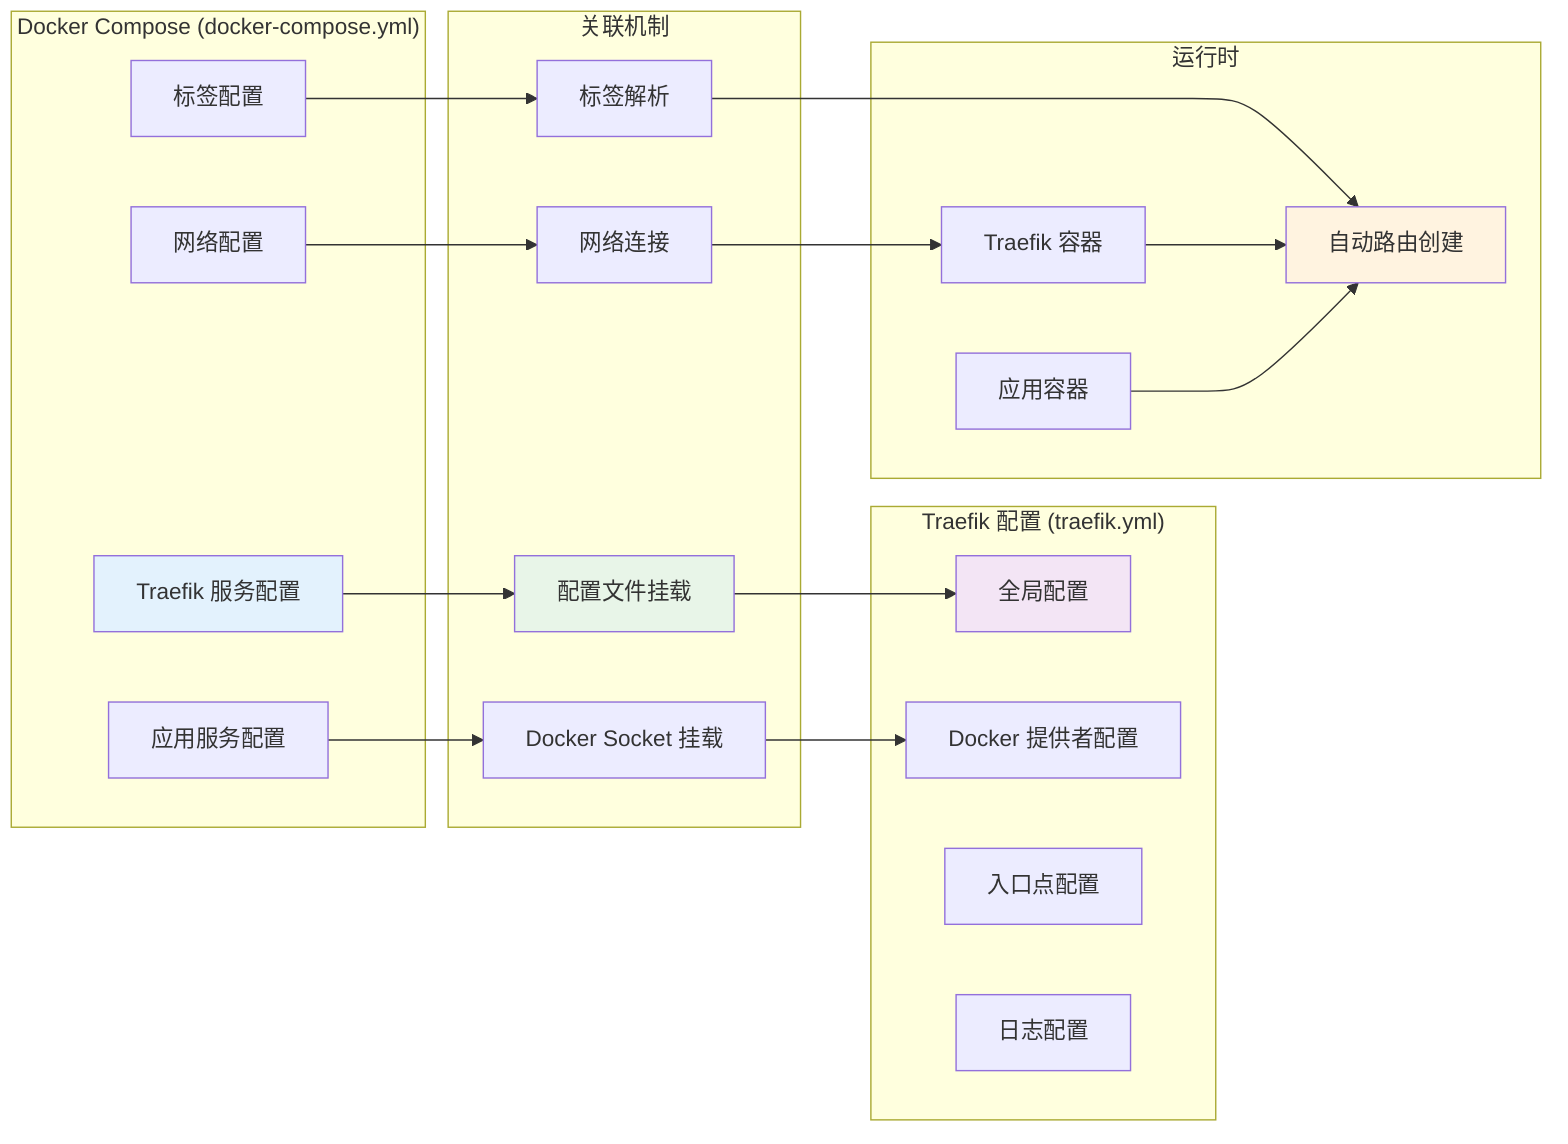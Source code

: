 graph LR
    subgraph "Docker Compose (docker-compose.yml)"
        A[Traefik 服务配置]
        B[应用服务配置]
        C[网络配置]
        D[标签配置]
    end
    
    subgraph "Traefik 配置 (traefik.yml)"
        E[全局配置]
        F[Docker 提供者配置]
        G[入口点配置]
        H[日志配置]
    end
    
    subgraph "关联机制"
        I[配置文件挂载]
        J[Docker Socket 挂载]
        K[网络连接]
        L[标签解析]
    end
    
    subgraph "运行时"
        M[Traefik 容器]
        N[应用容器]
        O[自动路由创建]
    end
    
    A --> I --> E
    B --> J --> F
    C --> K --> M
    D --> L --> O
    
    M --> O
    N --> O
    
    style A fill:#e3f2fd
    style E fill:#f3e5f5
    style I fill:#e8f5e8
    style O fill:#fff3e0